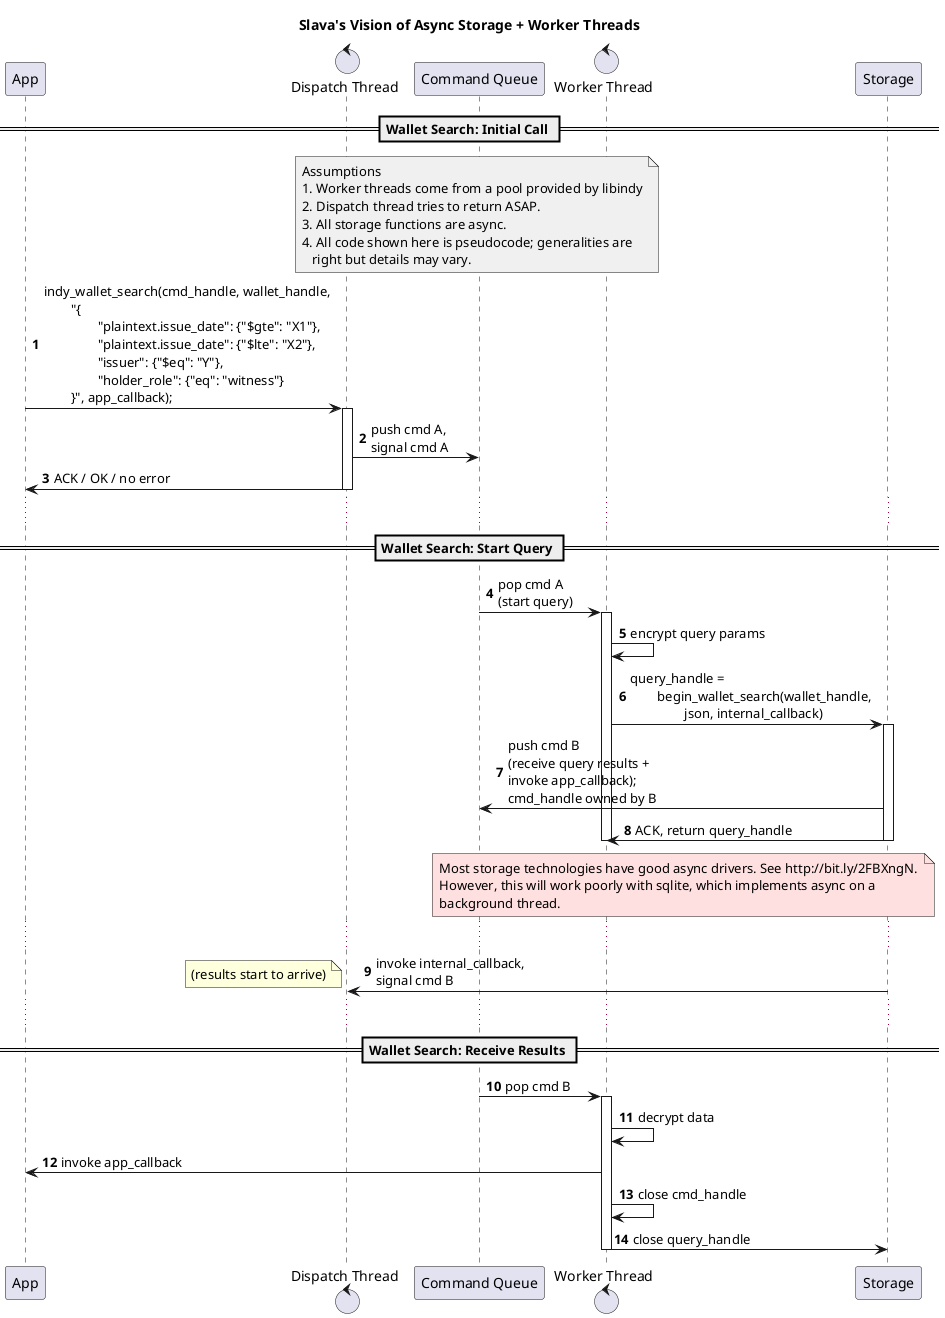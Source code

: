 @startuml

title Slava's Vision of Async Storage + Worker Threads

participant App
control "Dispatch Thread" as Dispatch
participant "Command Queue" as Queue
control "Worker Thread" as Worker
participant Storage

autonumber

== Wallet Search: Initial Call ==
note over Dispatch, Worker #f0f0f0
Assumptions
1. Worker threads come from a pool provided by libindy
2. Dispatch thread tries to return ASAP.
3. All storage functions are async.
4. All code shown here is pseudocode; generalities are
   right but details may vary.
end note

App -> Dispatch: indy_wallet_search(cmd_handle, wallet_handle,\n\t"{\n\t\t"plaintext.issue_date": {"$gte": "X1"},\n\t\t"plaintext.issue_date": {"$lte": "X2"},\n\t\t"issuer": {"$eq": "Y"},\n\t\t"holder_role": {"eq": "witness"}\n\t}", app_callback);
activate Dispatch
Dispatch -> Queue: push cmd A,\nsignal cmd A
Dispatch -> App: ACK / OK / no error
deactivate Dispatch
...
== Wallet Search: Start Query ==
Queue -> Worker: pop cmd A\n(start query)
activate Worker
Worker -> Worker: encrypt query params
Worker -> Storage: query_handle =\n\tbegin_wallet_search(wallet_handle,\n\t\tjson, internal_callback)
activate Storage
Storage -> Queue: push cmd B\n(receive query results +\ninvoke app_callback);\ncmd_handle owned by B
Storage -> Worker: ACK, return query_handle
deactivate Worker
deactivate Storage
note over Queue, Storage #ffe0e0
Most storage technologies have good async drivers. See http://bit.ly/2FBXngN.
However, this will work poorly with sqlite, which implements async on a
background thread.
end note
...
Storage -> Dispatch: invoke internal_callback,\nsignal cmd B
note left: (results start to arrive)
...
== Wallet Search: Receive Results ==
Queue -> Worker: pop cmd B
activate Worker
Worker -> Worker: decrypt data
Worker -> App: invoke app_callback
Worker -> Worker: close cmd_handle
Worker -> Storage: close query_handle
deactivate Worker
@enduml